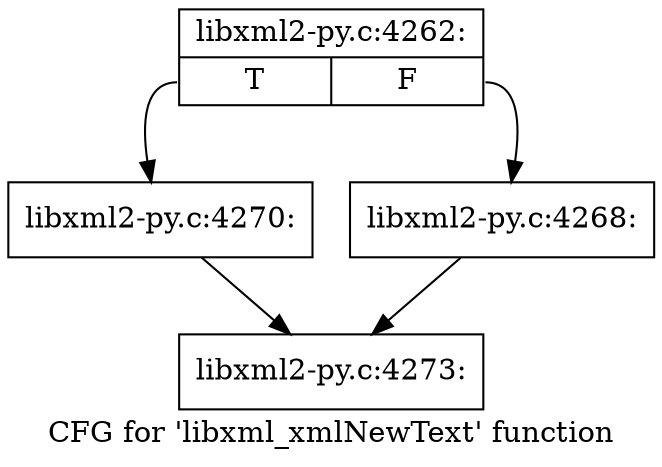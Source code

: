 digraph "CFG for 'libxml_xmlNewText' function" {
	label="CFG for 'libxml_xmlNewText' function";

	Node0x40086f0 [shape=record,label="{libxml2-py.c:4262:|{<s0>T|<s1>F}}"];
	Node0x40086f0:s0 -> Node0x400c210;
	Node0x40086f0:s1 -> Node0x400c1c0;
	Node0x400c1c0 [shape=record,label="{libxml2-py.c:4268:}"];
	Node0x400c1c0 -> Node0x40089d0;
	Node0x400c210 [shape=record,label="{libxml2-py.c:4270:}"];
	Node0x400c210 -> Node0x40089d0;
	Node0x40089d0 [shape=record,label="{libxml2-py.c:4273:}"];
}
